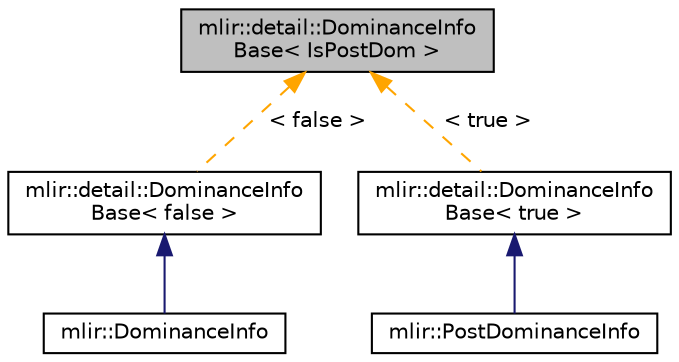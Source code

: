 digraph "mlir::detail::DominanceInfoBase&lt; IsPostDom &gt;"
{
  bgcolor="transparent";
  edge [fontname="Helvetica",fontsize="10",labelfontname="Helvetica",labelfontsize="10"];
  node [fontname="Helvetica",fontsize="10",shape=record];
  Node0 [label="mlir::detail::DominanceInfo\lBase\< IsPostDom \>",height=0.2,width=0.4,color="black", fillcolor="grey75", style="filled", fontcolor="black"];
  Node0 -> Node1 [dir="back",color="orange",fontsize="10",style="dashed",label=" \< false \>" ,fontname="Helvetica"];
  Node1 [label="mlir::detail::DominanceInfo\lBase\< false \>",height=0.2,width=0.4,color="black",URL="$classmlir_1_1detail_1_1DominanceInfoBase.html"];
  Node1 -> Node2 [dir="back",color="midnightblue",fontsize="10",style="solid",fontname="Helvetica"];
  Node2 [label="mlir::DominanceInfo",height=0.2,width=0.4,color="black",URL="$classmlir_1_1DominanceInfo.html",tooltip="A class for computing basic dominance information. "];
  Node0 -> Node3 [dir="back",color="orange",fontsize="10",style="dashed",label=" \< true \>" ,fontname="Helvetica"];
  Node3 [label="mlir::detail::DominanceInfo\lBase\< true \>",height=0.2,width=0.4,color="black",URL="$classmlir_1_1detail_1_1DominanceInfoBase.html"];
  Node3 -> Node4 [dir="back",color="midnightblue",fontsize="10",style="solid",fontname="Helvetica"];
  Node4 [label="mlir::PostDominanceInfo",height=0.2,width=0.4,color="black",URL="$classmlir_1_1PostDominanceInfo.html",tooltip="A class for computing basic postdominance information. "];
}
